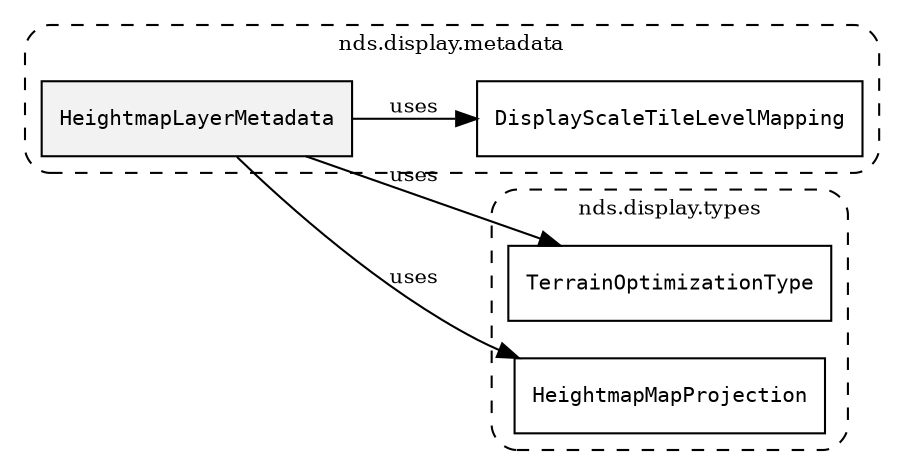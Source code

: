 /**
 * This dot file creates symbol collaboration diagram for HeightmapLayerMetadata.
 */
digraph ZSERIO
{
    node [shape=box, fontsize=10];
    rankdir="LR";
    fontsize=10;
    tooltip="HeightmapLayerMetadata collaboration diagram";

    subgraph "cluster_nds.display.metadata"
    {
        style="dashed, rounded";
        label="nds.display.metadata";
        tooltip="Package nds.display.metadata";
        href="../../../content/packages/nds.display.metadata.html#Package-nds-display-metadata";
        target="_parent";

        "HeightmapLayerMetadata" [style="filled", fillcolor="#0000000D", target="_parent", label=<<font face="monospace"><table align="center" border="0" cellspacing="0" cellpadding="0"><tr><td href="../../../content/packages/nds.display.metadata.html#Structure-HeightmapLayerMetadata" title="Structure defined in nds.display.metadata">HeightmapLayerMetadata</td></tr></table></font>>];
        "DisplayScaleTileLevelMapping" [target="_parent", label=<<font face="monospace"><table align="center" border="0" cellspacing="0" cellpadding="0"><tr><td href="../../../content/packages/nds.display.metadata.html#Structure-DisplayScaleTileLevelMapping" title="Structure defined in nds.display.metadata">DisplayScaleTileLevelMapping</td></tr></table></font>>];
    }

    subgraph "cluster_nds.display.types"
    {
        style="dashed, rounded";
        label="nds.display.types";
        tooltip="Package nds.display.types";
        href="../../../content/packages/nds.display.types.html#Package-nds-display-types";
        target="_parent";

        "TerrainOptimizationType" [target="_parent", label=<<font face="monospace"><table align="center" border="0" cellspacing="0" cellpadding="0"><tr><td href="../../../content/packages/nds.display.types.html#Bitmask-TerrainOptimizationType" title="Bitmask defined in nds.display.types">TerrainOptimizationType</td></tr></table></font>>];
        "HeightmapMapProjection" [target="_parent", label=<<font face="monospace"><table align="center" border="0" cellspacing="0" cellpadding="0"><tr><td href="../../../content/packages/nds.display.types.html#Subtype-HeightmapMapProjection" title="Subtype defined in nds.display.types">HeightmapMapProjection</td></tr></table></font>>];
    }

    "HeightmapLayerMetadata" -> "TerrainOptimizationType" [label="uses", fontsize=10];
    "HeightmapLayerMetadata" -> "HeightmapMapProjection" [label="uses", fontsize=10];
    "HeightmapLayerMetadata" -> "DisplayScaleTileLevelMapping" [label="uses", fontsize=10];
}
